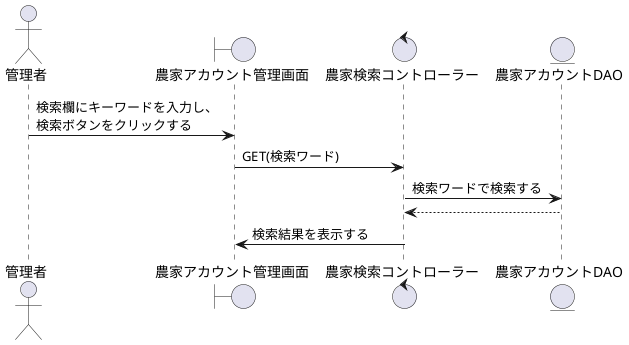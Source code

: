 @startuml 農家アカウント検索

actor    "管理者" as act
boundary "農家アカウント管理画面" as purchase_management_s
control  "農家検索コントローラー" as purchase_search_c
entity   "農家アカウントDAO" as purchase_DAO

'-------------------------------------------------------------------------

act -> purchase_management_s: 検索欄にキーワードを入力し、\n検索ボタンをクリックする
purchase_management_s -> purchase_search_c : GET(検索ワード)
purchase_search_c -> purchase_DAO : 検索ワードで検索する
purchase_search_c <-- purchase_DAO
purchase_management_s <- purchase_search_c: 検索結果を表示する

@enduml
